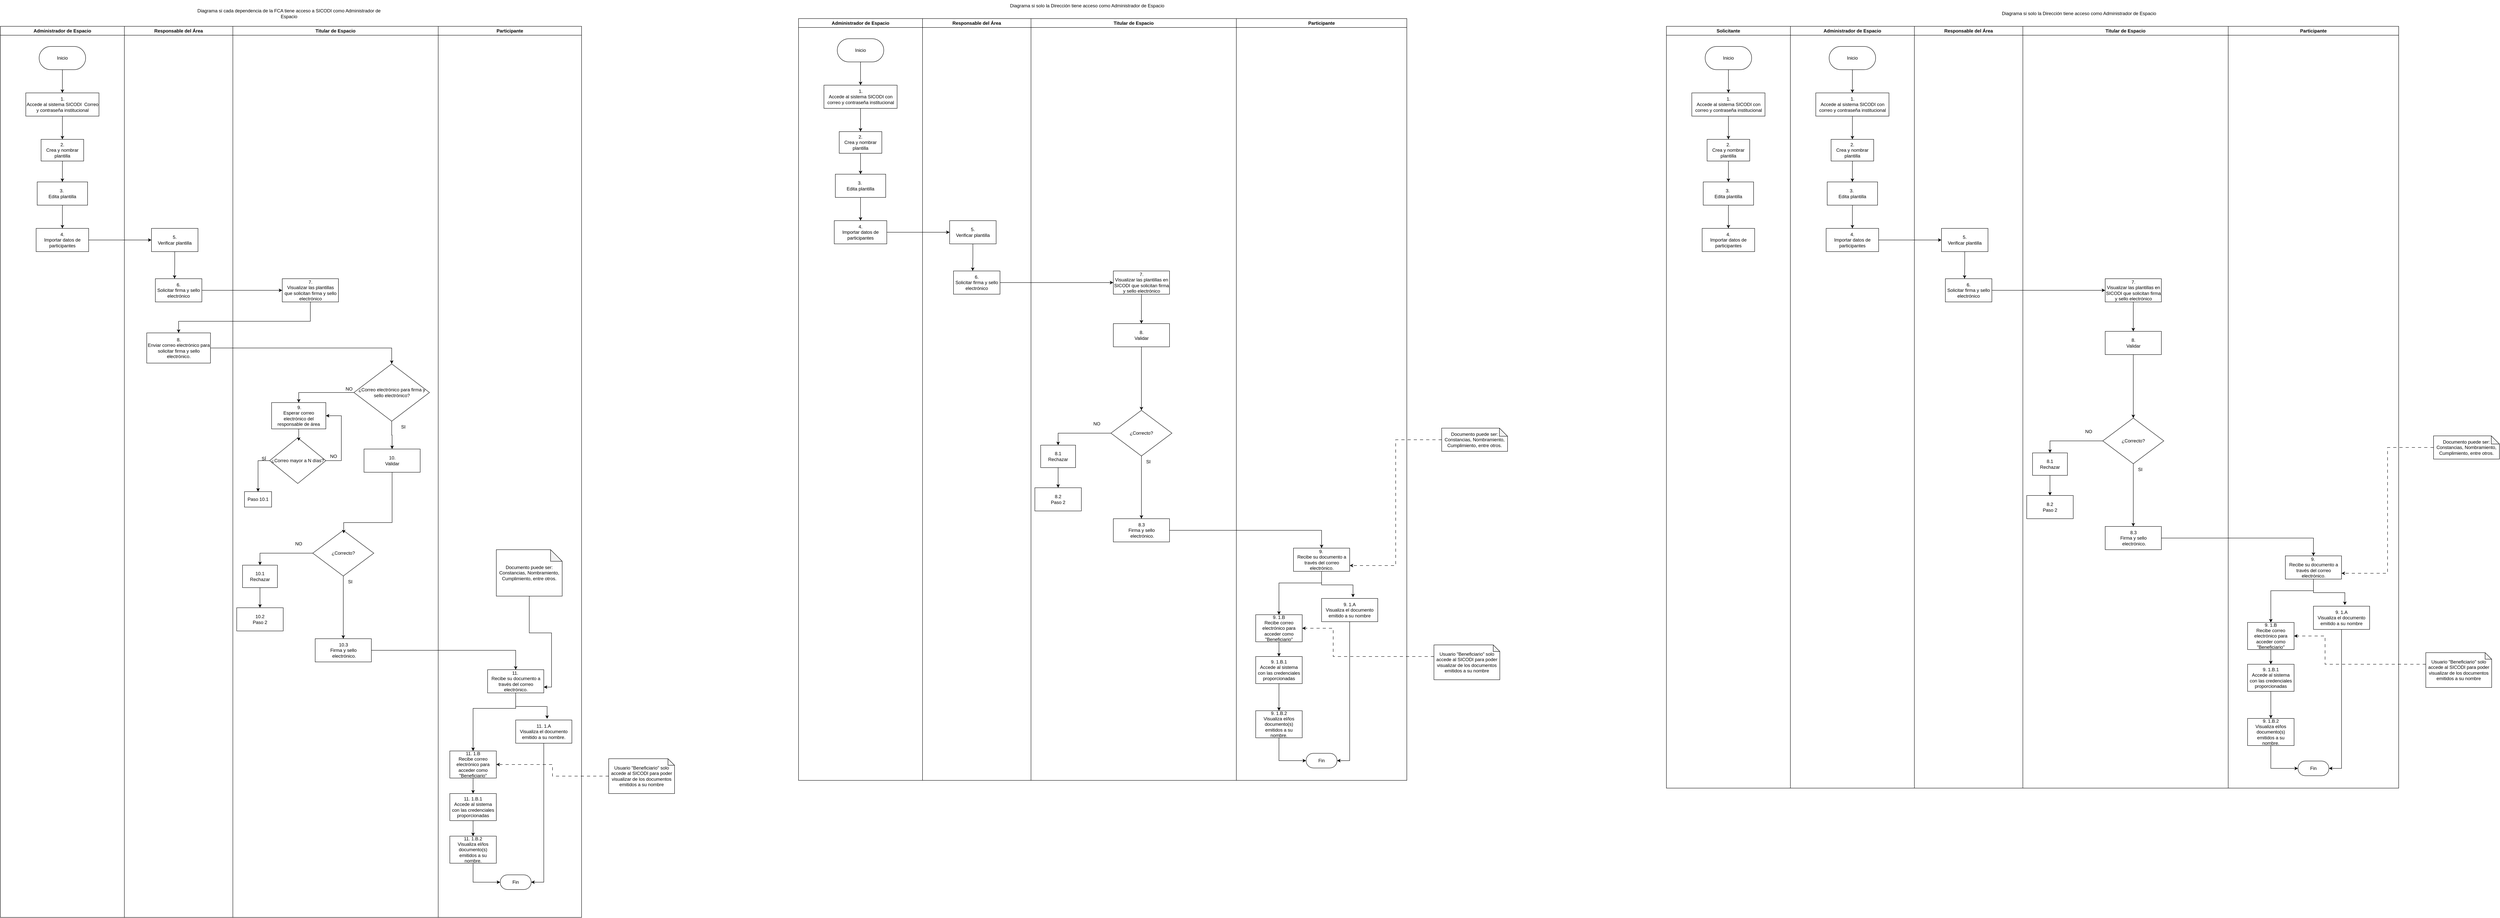 <mxfile version="26.0.7">
  <diagram name="Page-1" id="e7e014a7-5840-1c2e-5031-d8a46d1fe8dd">
    <mxGraphModel dx="2232" dy="988" grid="1" gridSize="10" guides="1" tooltips="1" connect="1" arrows="1" fold="1" page="1" pageScale="1" pageWidth="1169" pageHeight="826" background="none" math="0" shadow="0">
      <root>
        <mxCell id="0" />
        <mxCell id="1" parent="0" />
        <mxCell id="2" value="Administrador de Espacio" style="swimlane;whiteSpace=wrap" parent="1" vertex="1">
          <mxGeometry y="128" width="320" height="2302" as="geometry" />
        </mxCell>
        <mxCell id="5J1f-jiPpOXVaAHq2X4_-67" style="edgeStyle=orthogonalEdgeStyle;rounded=0;orthogonalLoop=1;jettySize=auto;html=1;" parent="2" source="fzZ7-fXXEc63i02S0-_m-42" target="fzZ7-fXXEc63i02S0-_m-44" edge="1">
          <mxGeometry relative="1" as="geometry" />
        </mxCell>
        <mxCell id="fzZ7-fXXEc63i02S0-_m-42" value="Inicio" style="rounded=1;whiteSpace=wrap;html=1;arcSize=50;" parent="2" vertex="1">
          <mxGeometry x="100.01" y="52" width="120" height="60" as="geometry" />
        </mxCell>
        <mxCell id="5J1f-jiPpOXVaAHq2X4_-68" style="edgeStyle=orthogonalEdgeStyle;rounded=0;orthogonalLoop=1;jettySize=auto;html=1;entryX=0.5;entryY=0;entryDx=0;entryDy=0;" parent="2" source="fzZ7-fXXEc63i02S0-_m-44" target="fzZ7-fXXEc63i02S0-_m-46" edge="1">
          <mxGeometry relative="1" as="geometry" />
        </mxCell>
        <mxCell id="fzZ7-fXXEc63i02S0-_m-44" value="&lt;div align=&quot;center&quot;&gt;1.&lt;br&gt;&lt;/div&gt;&lt;div&gt;Accede al sistema SICODI&amp;nbsp; Correo y contraseña institucional&lt;/div&gt;" style="rounded=0;whiteSpace=wrap;html=1;" parent="2" vertex="1">
          <mxGeometry x="65.57" y="172" width="188.87" height="60" as="geometry" />
        </mxCell>
        <mxCell id="5J1f-jiPpOXVaAHq2X4_-69" style="edgeStyle=orthogonalEdgeStyle;rounded=0;orthogonalLoop=1;jettySize=auto;html=1;entryX=0.5;entryY=0;entryDx=0;entryDy=0;" parent="2" source="fzZ7-fXXEc63i02S0-_m-46" target="5J1f-jiPpOXVaAHq2X4_-41" edge="1">
          <mxGeometry relative="1" as="geometry" />
        </mxCell>
        <mxCell id="fzZ7-fXXEc63i02S0-_m-46" value="&lt;div&gt;2.&lt;br&gt;&lt;/div&gt;&lt;div&gt;Crea y nombrar plantilla&lt;br&gt;&lt;/div&gt;" style="rounded=0;whiteSpace=wrap;html=1;" parent="2" vertex="1">
          <mxGeometry x="105.01" y="292" width="110" height="56" as="geometry" />
        </mxCell>
        <mxCell id="5J1f-jiPpOXVaAHq2X4_-70" style="edgeStyle=orthogonalEdgeStyle;rounded=0;orthogonalLoop=1;jettySize=auto;html=1;exitX=0.5;exitY=1;exitDx=0;exitDy=0;entryX=0.5;entryY=0;entryDx=0;entryDy=0;" parent="2" source="5J1f-jiPpOXVaAHq2X4_-41" target="5J1f-jiPpOXVaAHq2X4_-42" edge="1">
          <mxGeometry relative="1" as="geometry" />
        </mxCell>
        <mxCell id="5J1f-jiPpOXVaAHq2X4_-41" value="&lt;div&gt;3.&amp;nbsp;&lt;/div&gt;&lt;div&gt;Edita plantilla&lt;/div&gt;" style="rounded=0;whiteSpace=wrap;html=1;" parent="2" vertex="1">
          <mxGeometry x="95.01" y="402" width="130" height="60" as="geometry" />
        </mxCell>
        <mxCell id="5J1f-jiPpOXVaAHq2X4_-42" value="&lt;div&gt;4.&lt;/div&gt;&lt;div&gt;Importar datos de participantes&lt;br&gt;&lt;/div&gt;" style="rounded=0;whiteSpace=wrap;html=1;" parent="2" vertex="1">
          <mxGeometry x="92.23" y="522" width="135.57" height="60" as="geometry" />
        </mxCell>
        <mxCell id="3" value="Responsable del Área" style="swimlane;whiteSpace=wrap" parent="1" vertex="1">
          <mxGeometry x="320" y="128" width="280" height="2302" as="geometry" />
        </mxCell>
        <mxCell id="5J1f-jiPpOXVaAHq2X4_-43" value="&lt;div&gt;5.&lt;/div&gt;&lt;div&gt;Verificar plantilla&lt;br&gt;&lt;/div&gt;" style="rounded=0;whiteSpace=wrap;html=1;" parent="3" vertex="1">
          <mxGeometry x="70" y="522" width="120" height="60" as="geometry" />
        </mxCell>
        <mxCell id="5J1f-jiPpOXVaAHq2X4_-44" value="&lt;div&gt;6.&lt;/div&gt;&lt;div&gt;Solicitar firma y sello electrónico&lt;br&gt;&lt;/div&gt;" style="rounded=0;whiteSpace=wrap;html=1;" parent="3" vertex="1">
          <mxGeometry x="80" y="652" width="120" height="60" as="geometry" />
        </mxCell>
        <mxCell id="5J1f-jiPpOXVaAHq2X4_-45" value="&lt;div&gt;8.&lt;/div&gt;Enviar correo electrónico para solicitar firma y sello electrónico." style="rounded=0;whiteSpace=wrap;html=1;" parent="3" vertex="1">
          <mxGeometry x="57.75" y="792" width="164.5" height="78" as="geometry" />
        </mxCell>
        <mxCell id="5J1f-jiPpOXVaAHq2X4_-72" style="edgeStyle=orthogonalEdgeStyle;rounded=0;orthogonalLoop=1;jettySize=auto;html=1;entryX=0.412;entryY=-0.002;entryDx=0;entryDy=0;entryPerimeter=0;" parent="3" source="5J1f-jiPpOXVaAHq2X4_-43" target="5J1f-jiPpOXVaAHq2X4_-44" edge="1">
          <mxGeometry relative="1" as="geometry" />
        </mxCell>
        <mxCell id="4" value="Titular de Espacio" style="swimlane;whiteSpace=wrap" parent="1" vertex="1">
          <mxGeometry x="600" y="128" width="530" height="2302" as="geometry" />
        </mxCell>
        <mxCell id="5J1f-jiPpOXVaAHq2X4_-46" value="&lt;div&gt;7.&lt;/div&gt;&lt;div&gt;Visualizar las plantillas que solicitan firma y sello electrónico&lt;br&gt;&lt;/div&gt;" style="rounded=0;whiteSpace=wrap;html=1;" parent="4" vertex="1">
          <mxGeometry x="127.5" y="652" width="145" height="60" as="geometry" />
        </mxCell>
        <mxCell id="5J1f-jiPpOXVaAHq2X4_-49" style="edgeStyle=orthogonalEdgeStyle;rounded=0;orthogonalLoop=1;jettySize=auto;html=1;entryX=0.5;entryY=0;entryDx=0;entryDy=0;" parent="4" source="5J1f-jiPpOXVaAHq2X4_-47" target="5J1f-jiPpOXVaAHq2X4_-48" edge="1">
          <mxGeometry relative="1" as="geometry" />
        </mxCell>
        <mxCell id="5J1f-jiPpOXVaAHq2X4_-50" style="edgeStyle=orthogonalEdgeStyle;rounded=0;orthogonalLoop=1;jettySize=auto;html=1;entryX=0.5;entryY=0;entryDx=0;entryDy=0;" parent="4" source="5J1f-jiPpOXVaAHq2X4_-47" target="5J1f-jiPpOXVaAHq2X4_-51" edge="1">
          <mxGeometry relative="1" as="geometry">
            <mxPoint x="410" y="1082" as="targetPoint" />
          </mxGeometry>
        </mxCell>
        <mxCell id="5J1f-jiPpOXVaAHq2X4_-47" value="¿Correo electrónico para firma y sello electrónico?" style="rhombus;whiteSpace=wrap;html=1;" parent="4" vertex="1">
          <mxGeometry x="312.5" y="872" width="195" height="148" as="geometry" />
        </mxCell>
        <mxCell id="5J1f-jiPpOXVaAHq2X4_-48" value="&lt;div&gt;&amp;nbsp;9.&lt;/div&gt;&lt;div&gt;Esperar correo electrónico del responsable de área&lt;/div&gt;" style="rounded=0;whiteSpace=wrap;html=1;" parent="4" vertex="1">
          <mxGeometry x="100" y="972" width="140" height="68" as="geometry" />
        </mxCell>
        <mxCell id="5J1f-jiPpOXVaAHq2X4_-51" value="10.&lt;br&gt;&lt;div&gt;Validar&lt;/div&gt;" style="rounded=0;whiteSpace=wrap;html=1;" parent="4" vertex="1">
          <mxGeometry x="338.5" y="1092" width="145" height="60" as="geometry" />
        </mxCell>
        <mxCell id="5J1f-jiPpOXVaAHq2X4_-56" style="edgeStyle=orthogonalEdgeStyle;rounded=0;orthogonalLoop=1;jettySize=auto;html=1;entryX=0.5;entryY=0;entryDx=0;entryDy=0;" parent="4" source="5J1f-jiPpOXVaAHq2X4_-52" target="5J1f-jiPpOXVaAHq2X4_-54" edge="1">
          <mxGeometry relative="1" as="geometry" />
        </mxCell>
        <mxCell id="5J1f-jiPpOXVaAHq2X4_-57" style="edgeStyle=orthogonalEdgeStyle;rounded=0;orthogonalLoop=1;jettySize=auto;html=1;" parent="4" source="5J1f-jiPpOXVaAHq2X4_-52" target="5J1f-jiPpOXVaAHq2X4_-53" edge="1">
          <mxGeometry relative="1" as="geometry" />
        </mxCell>
        <mxCell id="5J1f-jiPpOXVaAHq2X4_-52" value="¿Correcto?" style="rhombus;whiteSpace=wrap;html=1;" parent="4" vertex="1">
          <mxGeometry x="206.25" y="1302" width="157.5" height="118" as="geometry" />
        </mxCell>
        <mxCell id="5J1f-jiPpOXVaAHq2X4_-53" value="&lt;div&gt;10.3&lt;/div&gt;&lt;div&gt;Firma y sello&lt;/div&gt;&amp;nbsp;electrónico." style="rounded=0;whiteSpace=wrap;html=1;" parent="4" vertex="1">
          <mxGeometry x="212.5" y="1582" width="145" height="60" as="geometry" />
        </mxCell>
        <mxCell id="5J1f-jiPpOXVaAHq2X4_-58" style="edgeStyle=orthogonalEdgeStyle;rounded=0;orthogonalLoop=1;jettySize=auto;html=1;" parent="4" source="5J1f-jiPpOXVaAHq2X4_-54" target="5J1f-jiPpOXVaAHq2X4_-55" edge="1">
          <mxGeometry relative="1" as="geometry" />
        </mxCell>
        <mxCell id="5J1f-jiPpOXVaAHq2X4_-54" value="&lt;div&gt;10.1&lt;br&gt;&lt;/div&gt;&lt;div&gt;Rechazar&lt;/div&gt;" style="rounded=0;whiteSpace=wrap;html=1;" parent="4" vertex="1">
          <mxGeometry x="25" y="1392" width="90" height="58" as="geometry" />
        </mxCell>
        <mxCell id="5J1f-jiPpOXVaAHq2X4_-55" value="10.2&lt;br&gt;&lt;div&gt;Paso 2&lt;/div&gt;" style="rounded=0;whiteSpace=wrap;html=1;" parent="4" vertex="1">
          <mxGeometry x="10" y="1502" width="120" height="60" as="geometry" />
        </mxCell>
        <mxCell id="TSnaIQm4iTl3TKL8E2NF-4" value="NO" style="text;html=1;align=center;verticalAlign=middle;whiteSpace=wrap;rounded=0;" parent="4" vertex="1">
          <mxGeometry x="270" y="922" width="60" height="30" as="geometry" />
        </mxCell>
        <mxCell id="TSnaIQm4iTl3TKL8E2NF-5" value="SI" style="text;html=1;align=center;verticalAlign=middle;whiteSpace=wrap;rounded=0;" parent="4" vertex="1">
          <mxGeometry x="410" y="1020" width="60" height="30" as="geometry" />
        </mxCell>
        <mxCell id="TSnaIQm4iTl3TKL8E2NF-6" value="NO" style="text;html=1;align=center;verticalAlign=middle;whiteSpace=wrap;rounded=0;" parent="4" vertex="1">
          <mxGeometry x="140" y="1322" width="60" height="30" as="geometry" />
        </mxCell>
        <mxCell id="TSnaIQm4iTl3TKL8E2NF-8" value="SI" style="text;html=1;align=center;verticalAlign=middle;whiteSpace=wrap;rounded=0;" parent="4" vertex="1">
          <mxGeometry x="272.5" y="1420" width="60" height="30" as="geometry" />
        </mxCell>
        <mxCell id="4OVdlOTqd-Aykf6GKvNd-38" style="edgeStyle=orthogonalEdgeStyle;rounded=0;orthogonalLoop=1;jettySize=auto;html=1;entryX=0.507;entryY=0.066;entryDx=0;entryDy=0;entryPerimeter=0;" parent="4" source="5J1f-jiPpOXVaAHq2X4_-51" target="5J1f-jiPpOXVaAHq2X4_-52" edge="1">
          <mxGeometry relative="1" as="geometry">
            <Array as="points">
              <mxPoint x="411" y="1282" />
              <mxPoint x="286" y="1282" />
            </Array>
          </mxGeometry>
        </mxCell>
        <mxCell id="4OVdlOTqd-Aykf6GKvNd-47" style="edgeStyle=orthogonalEdgeStyle;rounded=0;orthogonalLoop=1;jettySize=auto;html=1;entryX=0.5;entryY=0;entryDx=0;entryDy=0;exitX=0;exitY=0.5;exitDx=0;exitDy=0;" parent="4" source="4OVdlOTqd-Aykf6GKvNd-39" target="4OVdlOTqd-Aykf6GKvNd-41" edge="1">
          <mxGeometry relative="1" as="geometry" />
        </mxCell>
        <mxCell id="4OVdlOTqd-Aykf6GKvNd-39" value="¿Correo mayor a N días?" style="rhombus;whiteSpace=wrap;html=1;" parent="4" vertex="1">
          <mxGeometry x="95" y="1063" width="145" height="118" as="geometry" />
        </mxCell>
        <mxCell id="4OVdlOTqd-Aykf6GKvNd-40" style="edgeStyle=orthogonalEdgeStyle;rounded=0;orthogonalLoop=1;jettySize=auto;html=1;entryX=0.516;entryY=0.066;entryDx=0;entryDy=0;entryPerimeter=0;" parent="4" source="5J1f-jiPpOXVaAHq2X4_-48" target="4OVdlOTqd-Aykf6GKvNd-39" edge="1">
          <mxGeometry relative="1" as="geometry" />
        </mxCell>
        <mxCell id="4OVdlOTqd-Aykf6GKvNd-41" value="Paso 10.1" style="rounded=0;whiteSpace=wrap;html=1;" parent="4" vertex="1">
          <mxGeometry x="30" y="1202" width="70" height="40" as="geometry" />
        </mxCell>
        <mxCell id="4OVdlOTqd-Aykf6GKvNd-49" value="NO" style="text;html=1;align=center;verticalAlign=middle;whiteSpace=wrap;rounded=0;" parent="4" vertex="1">
          <mxGeometry x="230" y="1096" width="60" height="30" as="geometry" />
        </mxCell>
        <mxCell id="4OVdlOTqd-Aykf6GKvNd-51" value="" style="endArrow=classic;html=1;rounded=0;exitX=1;exitY=0.5;exitDx=0;exitDy=0;entryX=1;entryY=0.5;entryDx=0;entryDy=0;" parent="4" source="4OVdlOTqd-Aykf6GKvNd-39" target="5J1f-jiPpOXVaAHq2X4_-48" edge="1">
          <mxGeometry width="50" height="50" relative="1" as="geometry">
            <mxPoint x="250" y="1122" as="sourcePoint" />
            <mxPoint x="280" y="1012" as="targetPoint" />
            <Array as="points">
              <mxPoint x="280" y="1122" />
              <mxPoint x="280" y="1006" />
            </Array>
          </mxGeometry>
        </mxCell>
        <mxCell id="5J1f-jiPpOXVaAHq2X4_-62" style="edgeStyle=orthogonalEdgeStyle;rounded=0;orthogonalLoop=1;jettySize=auto;html=1;" parent="1" source="5J1f-jiPpOXVaAHq2X4_-44" target="5J1f-jiPpOXVaAHq2X4_-46" edge="1">
          <mxGeometry relative="1" as="geometry" />
        </mxCell>
        <mxCell id="5J1f-jiPpOXVaAHq2X4_-65" value="" style="endArrow=classic;html=1;rounded=0;exitX=0.5;exitY=1;exitDx=0;exitDy=0;entryX=0.5;entryY=0;entryDx=0;entryDy=0;" parent="1" source="5J1f-jiPpOXVaAHq2X4_-46" target="5J1f-jiPpOXVaAHq2X4_-45" edge="1">
          <mxGeometry width="50" height="50" relative="1" as="geometry">
            <mxPoint x="1100" y="1020" as="sourcePoint" />
            <mxPoint x="1150" y="970" as="targetPoint" />
            <Array as="points">
              <mxPoint x="800" y="890" />
              <mxPoint x="460" y="890" />
            </Array>
          </mxGeometry>
        </mxCell>
        <mxCell id="5J1f-jiPpOXVaAHq2X4_-71" style="edgeStyle=orthogonalEdgeStyle;rounded=0;orthogonalLoop=1;jettySize=auto;html=1;entryX=0;entryY=0.5;entryDx=0;entryDy=0;" parent="1" source="5J1f-jiPpOXVaAHq2X4_-42" target="5J1f-jiPpOXVaAHq2X4_-43" edge="1">
          <mxGeometry relative="1" as="geometry" />
        </mxCell>
        <mxCell id="5J1f-jiPpOXVaAHq2X4_-74" style="edgeStyle=orthogonalEdgeStyle;rounded=0;orthogonalLoop=1;jettySize=auto;html=1;entryX=0.5;entryY=0;entryDx=0;entryDy=0;" parent="1" source="5J1f-jiPpOXVaAHq2X4_-45" target="5J1f-jiPpOXVaAHq2X4_-47" edge="1">
          <mxGeometry relative="1" as="geometry" />
        </mxCell>
        <mxCell id="TSnaIQm4iTl3TKL8E2NF-31" value="Participante" style="swimlane;whiteSpace=wrap;html=1;" parent="1" vertex="1">
          <mxGeometry x="1130" y="128" width="370" height="2302" as="geometry" />
        </mxCell>
        <mxCell id="5J1f-jiPpOXVaAHq2X4_-76" value="Fin" style="rounded=1;whiteSpace=wrap;html=1;arcSize=50;" parent="TSnaIQm4iTl3TKL8E2NF-31" vertex="1">
          <mxGeometry x="160" y="2192" width="80" height="38" as="geometry" />
        </mxCell>
        <mxCell id="4OVdlOTqd-Aykf6GKvNd-8" style="edgeStyle=orthogonalEdgeStyle;rounded=0;orthogonalLoop=1;jettySize=auto;html=1;entryX=0.5;entryY=0;entryDx=0;entryDy=0;" parent="TSnaIQm4iTl3TKL8E2NF-31" source="TSnaIQm4iTl3TKL8E2NF-32" target="4OVdlOTqd-Aykf6GKvNd-4" edge="1">
          <mxGeometry relative="1" as="geometry">
            <Array as="points">
              <mxPoint x="200" y="1762" />
              <mxPoint x="90" y="1762" />
            </Array>
          </mxGeometry>
        </mxCell>
        <mxCell id="TSnaIQm4iTl3TKL8E2NF-32" value="&lt;div&gt;11.&amp;nbsp;&lt;/div&gt;&lt;div&gt;Recibe su documento a través del correo electrónico. &lt;/div&gt;" style="rounded=0;whiteSpace=wrap;html=1;" parent="TSnaIQm4iTl3TKL8E2NF-31" vertex="1">
          <mxGeometry x="127.5" y="1662" width="145" height="60" as="geometry" />
        </mxCell>
        <mxCell id="gqnUmsEZRy-foJ-LfT6I-5" style="edgeStyle=orthogonalEdgeStyle;rounded=0;orthogonalLoop=1;jettySize=auto;html=1;entryX=1;entryY=0.75;entryDx=0;entryDy=0;" parent="TSnaIQm4iTl3TKL8E2NF-31" source="TSnaIQm4iTl3TKL8E2NF-33" target="TSnaIQm4iTl3TKL8E2NF-32" edge="1">
          <mxGeometry relative="1" as="geometry" />
        </mxCell>
        <mxCell id="TSnaIQm4iTl3TKL8E2NF-33" value="Documento puede ser: Constancias, Nombramiento, Cumplimiento, entre otros." style="shape=note;whiteSpace=wrap;html=1;backgroundOutline=1;darkOpacity=0.05;" parent="TSnaIQm4iTl3TKL8E2NF-31" vertex="1">
          <mxGeometry x="150" y="1352" width="170" height="120" as="geometry" />
        </mxCell>
        <mxCell id="4OVdlOTqd-Aykf6GKvNd-7" style="edgeStyle=orthogonalEdgeStyle;rounded=0;orthogonalLoop=1;jettySize=auto;html=1;entryX=1;entryY=0.5;entryDx=0;entryDy=0;" parent="TSnaIQm4iTl3TKL8E2NF-31" source="4OVdlOTqd-Aykf6GKvNd-5" target="5J1f-jiPpOXVaAHq2X4_-76" edge="1">
          <mxGeometry relative="1" as="geometry" />
        </mxCell>
        <mxCell id="4OVdlOTqd-Aykf6GKvNd-5" value="&lt;div&gt;11. 1.A&lt;br&gt;&lt;/div&gt;&lt;div&gt;Visualiza el documento emitido a su nombre.&lt;br&gt;&lt;/div&gt;" style="rounded=0;whiteSpace=wrap;html=1;" parent="TSnaIQm4iTl3TKL8E2NF-31" vertex="1">
          <mxGeometry x="200" y="1792" width="145" height="60" as="geometry" />
        </mxCell>
        <mxCell id="4OVdlOTqd-Aykf6GKvNd-6" style="edgeStyle=orthogonalEdgeStyle;rounded=0;orthogonalLoop=1;jettySize=auto;html=1;entryX=0.559;entryY=-0.05;entryDx=0;entryDy=0;entryPerimeter=0;" parent="TSnaIQm4iTl3TKL8E2NF-31" source="TSnaIQm4iTl3TKL8E2NF-32" target="4OVdlOTqd-Aykf6GKvNd-5" edge="1">
          <mxGeometry relative="1" as="geometry" />
        </mxCell>
        <mxCell id="4OVdlOTqd-Aykf6GKvNd-20" style="edgeStyle=orthogonalEdgeStyle;rounded=0;orthogonalLoop=1;jettySize=auto;html=1;entryX=0.5;entryY=0;entryDx=0;entryDy=0;" parent="TSnaIQm4iTl3TKL8E2NF-31" source="4OVdlOTqd-Aykf6GKvNd-4" target="4OVdlOTqd-Aykf6GKvNd-19" edge="1">
          <mxGeometry relative="1" as="geometry" />
        </mxCell>
        <mxCell id="4OVdlOTqd-Aykf6GKvNd-4" value="&lt;div&gt;11. 1.B&lt;br&gt;&lt;/div&gt;&lt;div&gt;Recibe correo electrónico para acceder como &quot;Beneficiario&quot;&lt;br&gt;&lt;/div&gt;" style="rounded=0;whiteSpace=wrap;html=1;" parent="TSnaIQm4iTl3TKL8E2NF-31" vertex="1">
          <mxGeometry x="30" y="1872" width="120" height="70" as="geometry" />
        </mxCell>
        <mxCell id="4OVdlOTqd-Aykf6GKvNd-36" style="edgeStyle=orthogonalEdgeStyle;rounded=0;orthogonalLoop=1;jettySize=auto;html=1;" parent="TSnaIQm4iTl3TKL8E2NF-31" source="4OVdlOTqd-Aykf6GKvNd-19" target="4OVdlOTqd-Aykf6GKvNd-33" edge="1">
          <mxGeometry relative="1" as="geometry" />
        </mxCell>
        <mxCell id="4OVdlOTqd-Aykf6GKvNd-19" value="&lt;div&gt;11. 1.B.1&lt;br&gt;&lt;/div&gt;&lt;div&gt;Accede al sistema con las credenciales proporcionadas&lt;br&gt;&lt;/div&gt;" style="rounded=0;whiteSpace=wrap;html=1;" parent="TSnaIQm4iTl3TKL8E2NF-31" vertex="1">
          <mxGeometry x="30" y="1982" width="120" height="70" as="geometry" />
        </mxCell>
        <mxCell id="4OVdlOTqd-Aykf6GKvNd-37" style="edgeStyle=orthogonalEdgeStyle;rounded=0;orthogonalLoop=1;jettySize=auto;html=1;entryX=0;entryY=0.5;entryDx=0;entryDy=0;exitX=0.5;exitY=1;exitDx=0;exitDy=0;" parent="TSnaIQm4iTl3TKL8E2NF-31" source="4OVdlOTqd-Aykf6GKvNd-33" target="5J1f-jiPpOXVaAHq2X4_-76" edge="1">
          <mxGeometry relative="1" as="geometry" />
        </mxCell>
        <mxCell id="4OVdlOTqd-Aykf6GKvNd-33" value="&lt;div&gt;11. 1.B.2&lt;br&gt;&lt;/div&gt;&lt;div&gt;Visualiza el/los documento(s) emitidos a su nombre.&lt;br&gt;&lt;/div&gt;" style="rounded=0;whiteSpace=wrap;html=1;" parent="TSnaIQm4iTl3TKL8E2NF-31" vertex="1">
          <mxGeometry x="30" y="2092" width="120" height="70" as="geometry" />
        </mxCell>
        <mxCell id="TSnaIQm4iTl3TKL8E2NF-34" style="edgeStyle=orthogonalEdgeStyle;rounded=0;orthogonalLoop=1;jettySize=auto;html=1;" parent="1" source="5J1f-jiPpOXVaAHq2X4_-53" target="TSnaIQm4iTl3TKL8E2NF-32" edge="1">
          <mxGeometry relative="1" as="geometry" />
        </mxCell>
        <mxCell id="4OVdlOTqd-Aykf6GKvNd-52" value="SÍ" style="text;html=1;align=center;verticalAlign=middle;whiteSpace=wrap;rounded=0;" parent="1" vertex="1">
          <mxGeometry x="650" y="1230" width="60" height="30" as="geometry" />
        </mxCell>
        <mxCell id="4OVdlOTqd-Aykf6GKvNd-54" value="Diagrama si cada dependencia de la FCA tiene acceso a SICODI como Administrador de Espacio" style="text;html=1;align=center;verticalAlign=middle;whiteSpace=wrap;rounded=0;" parent="1" vertex="1">
          <mxGeometry x="490" y="80" width="510" height="30" as="geometry" />
        </mxCell>
        <mxCell id="4OVdlOTqd-Aykf6GKvNd-55" value="Administrador de Espacio" style="swimlane;whiteSpace=wrap" parent="1" vertex="1">
          <mxGeometry x="2060" y="108" width="320" height="1968" as="geometry" />
        </mxCell>
        <mxCell id="4OVdlOTqd-Aykf6GKvNd-56" style="edgeStyle=orthogonalEdgeStyle;rounded=0;orthogonalLoop=1;jettySize=auto;html=1;" parent="4OVdlOTqd-Aykf6GKvNd-55" source="4OVdlOTqd-Aykf6GKvNd-57" target="4OVdlOTqd-Aykf6GKvNd-59" edge="1">
          <mxGeometry relative="1" as="geometry" />
        </mxCell>
        <mxCell id="4OVdlOTqd-Aykf6GKvNd-57" value="Inicio" style="rounded=1;whiteSpace=wrap;html=1;arcSize=50;" parent="4OVdlOTqd-Aykf6GKvNd-55" vertex="1">
          <mxGeometry x="100.01" y="52" width="120" height="60" as="geometry" />
        </mxCell>
        <mxCell id="4OVdlOTqd-Aykf6GKvNd-58" style="edgeStyle=orthogonalEdgeStyle;rounded=0;orthogonalLoop=1;jettySize=auto;html=1;entryX=0.5;entryY=0;entryDx=0;entryDy=0;" parent="4OVdlOTqd-Aykf6GKvNd-55" source="4OVdlOTqd-Aykf6GKvNd-59" target="4OVdlOTqd-Aykf6GKvNd-61" edge="1">
          <mxGeometry relative="1" as="geometry" />
        </mxCell>
        <mxCell id="4OVdlOTqd-Aykf6GKvNd-59" value="&lt;div align=&quot;center&quot;&gt;1.&lt;br&gt;&lt;/div&gt;&lt;div&gt;Accede al sistema SICODI con correo y contraseña institucional&lt;/div&gt;" style="rounded=0;whiteSpace=wrap;html=1;" parent="4OVdlOTqd-Aykf6GKvNd-55" vertex="1">
          <mxGeometry x="65.57" y="172" width="188.87" height="60" as="geometry" />
        </mxCell>
        <mxCell id="4OVdlOTqd-Aykf6GKvNd-60" style="edgeStyle=orthogonalEdgeStyle;rounded=0;orthogonalLoop=1;jettySize=auto;html=1;entryX=0.5;entryY=0;entryDx=0;entryDy=0;" parent="4OVdlOTqd-Aykf6GKvNd-55" source="4OVdlOTqd-Aykf6GKvNd-61" target="4OVdlOTqd-Aykf6GKvNd-63" edge="1">
          <mxGeometry relative="1" as="geometry" />
        </mxCell>
        <mxCell id="4OVdlOTqd-Aykf6GKvNd-61" value="&lt;div&gt;2.&lt;br&gt;&lt;/div&gt;&lt;div&gt;Crea y nombrar plantilla&lt;br&gt;&lt;/div&gt;" style="rounded=0;whiteSpace=wrap;html=1;" parent="4OVdlOTqd-Aykf6GKvNd-55" vertex="1">
          <mxGeometry x="105.01" y="292" width="110" height="56" as="geometry" />
        </mxCell>
        <mxCell id="4OVdlOTqd-Aykf6GKvNd-62" style="edgeStyle=orthogonalEdgeStyle;rounded=0;orthogonalLoop=1;jettySize=auto;html=1;exitX=0.5;exitY=1;exitDx=0;exitDy=0;entryX=0.5;entryY=0;entryDx=0;entryDy=0;" parent="4OVdlOTqd-Aykf6GKvNd-55" source="4OVdlOTqd-Aykf6GKvNd-63" target="4OVdlOTqd-Aykf6GKvNd-64" edge="1">
          <mxGeometry relative="1" as="geometry" />
        </mxCell>
        <mxCell id="4OVdlOTqd-Aykf6GKvNd-63" value="&lt;div&gt;3.&amp;nbsp;&lt;/div&gt;&lt;div&gt;Edita plantilla&lt;/div&gt;" style="rounded=0;whiteSpace=wrap;html=1;" parent="4OVdlOTqd-Aykf6GKvNd-55" vertex="1">
          <mxGeometry x="95.01" y="402" width="130" height="60" as="geometry" />
        </mxCell>
        <mxCell id="4OVdlOTqd-Aykf6GKvNd-64" value="&lt;div&gt;4.&lt;/div&gt;&lt;div&gt;Importar datos de participantes&lt;br&gt;&lt;/div&gt;" style="rounded=0;whiteSpace=wrap;html=1;" parent="4OVdlOTqd-Aykf6GKvNd-55" vertex="1">
          <mxGeometry x="92.23" y="522" width="135.57" height="60" as="geometry" />
        </mxCell>
        <mxCell id="4OVdlOTqd-Aykf6GKvNd-65" value="Responsable del Área" style="swimlane;whiteSpace=wrap" parent="1" vertex="1">
          <mxGeometry x="2380" y="108" width="280" height="1968" as="geometry" />
        </mxCell>
        <mxCell id="4OVdlOTqd-Aykf6GKvNd-66" value="&lt;div&gt;5.&lt;/div&gt;&lt;div&gt;Verificar plantilla&lt;br&gt;&lt;/div&gt;" style="rounded=0;whiteSpace=wrap;html=1;" parent="4OVdlOTqd-Aykf6GKvNd-65" vertex="1">
          <mxGeometry x="70" y="522" width="120" height="60" as="geometry" />
        </mxCell>
        <mxCell id="4OVdlOTqd-Aykf6GKvNd-67" value="&lt;div&gt;6.&lt;/div&gt;&lt;div&gt;Solicitar firma y sello electrónico&lt;br&gt;&lt;/div&gt;" style="rounded=0;whiteSpace=wrap;html=1;" parent="4OVdlOTqd-Aykf6GKvNd-65" vertex="1">
          <mxGeometry x="80" y="652" width="120" height="60" as="geometry" />
        </mxCell>
        <mxCell id="4OVdlOTqd-Aykf6GKvNd-69" style="edgeStyle=orthogonalEdgeStyle;rounded=0;orthogonalLoop=1;jettySize=auto;html=1;entryX=0.412;entryY=-0.002;entryDx=0;entryDy=0;entryPerimeter=0;" parent="4OVdlOTqd-Aykf6GKvNd-65" source="4OVdlOTqd-Aykf6GKvNd-66" target="4OVdlOTqd-Aykf6GKvNd-67" edge="1">
          <mxGeometry relative="1" as="geometry" />
        </mxCell>
        <mxCell id="4OVdlOTqd-Aykf6GKvNd-70" value="Titular de Espacio" style="swimlane;whiteSpace=wrap" parent="1" vertex="1">
          <mxGeometry x="2660" y="108" width="530" height="1968" as="geometry" />
        </mxCell>
        <mxCell id="4OVdlOTqd-Aykf6GKvNd-118" style="edgeStyle=orthogonalEdgeStyle;rounded=0;orthogonalLoop=1;jettySize=auto;html=1;" parent="4OVdlOTqd-Aykf6GKvNd-70" source="4OVdlOTqd-Aykf6GKvNd-71" target="4OVdlOTqd-Aykf6GKvNd-76" edge="1">
          <mxGeometry relative="1" as="geometry" />
        </mxCell>
        <mxCell id="4OVdlOTqd-Aykf6GKvNd-71" value="&lt;div&gt;7.&lt;/div&gt;&lt;div&gt;Visualizar las plantillas en SICODI que solicitan firma y sello electrónico&lt;br&gt;&lt;/div&gt;" style="rounded=0;whiteSpace=wrap;html=1;" parent="4OVdlOTqd-Aykf6GKvNd-70" vertex="1">
          <mxGeometry x="212.5" y="652" width="145" height="60" as="geometry" />
        </mxCell>
        <mxCell id="4OVdlOTqd-Aykf6GKvNd-117" style="edgeStyle=orthogonalEdgeStyle;rounded=0;orthogonalLoop=1;jettySize=auto;html=1;entryX=0.5;entryY=0;entryDx=0;entryDy=0;" parent="4OVdlOTqd-Aykf6GKvNd-70" source="4OVdlOTqd-Aykf6GKvNd-76" target="4OVdlOTqd-Aykf6GKvNd-79" edge="1">
          <mxGeometry relative="1" as="geometry" />
        </mxCell>
        <mxCell id="4OVdlOTqd-Aykf6GKvNd-76" value="8.&lt;br&gt;&lt;div&gt;Validar&lt;/div&gt;" style="rounded=0;whiteSpace=wrap;html=1;" parent="4OVdlOTqd-Aykf6GKvNd-70" vertex="1">
          <mxGeometry x="212.5" y="788" width="145" height="60" as="geometry" />
        </mxCell>
        <mxCell id="4OVdlOTqd-Aykf6GKvNd-77" style="edgeStyle=orthogonalEdgeStyle;rounded=0;orthogonalLoop=1;jettySize=auto;html=1;entryX=0.5;entryY=0;entryDx=0;entryDy=0;" parent="4OVdlOTqd-Aykf6GKvNd-70" source="4OVdlOTqd-Aykf6GKvNd-79" target="4OVdlOTqd-Aykf6GKvNd-82" edge="1">
          <mxGeometry relative="1" as="geometry" />
        </mxCell>
        <mxCell id="4OVdlOTqd-Aykf6GKvNd-78" style="edgeStyle=orthogonalEdgeStyle;rounded=0;orthogonalLoop=1;jettySize=auto;html=1;" parent="4OVdlOTqd-Aykf6GKvNd-70" source="4OVdlOTqd-Aykf6GKvNd-79" target="4OVdlOTqd-Aykf6GKvNd-80" edge="1">
          <mxGeometry relative="1" as="geometry" />
        </mxCell>
        <mxCell id="4OVdlOTqd-Aykf6GKvNd-79" value="¿Correcto?" style="rhombus;whiteSpace=wrap;html=1;" parent="4OVdlOTqd-Aykf6GKvNd-70" vertex="1">
          <mxGeometry x="206.25" y="1012" width="157.5" height="118" as="geometry" />
        </mxCell>
        <mxCell id="4OVdlOTqd-Aykf6GKvNd-80" value="&lt;div&gt;8.3&lt;/div&gt;&lt;div&gt;Firma y sello&lt;/div&gt;&amp;nbsp;electrónico." style="rounded=0;whiteSpace=wrap;html=1;" parent="4OVdlOTqd-Aykf6GKvNd-70" vertex="1">
          <mxGeometry x="212.5" y="1292" width="145" height="60" as="geometry" />
        </mxCell>
        <mxCell id="4OVdlOTqd-Aykf6GKvNd-81" style="edgeStyle=orthogonalEdgeStyle;rounded=0;orthogonalLoop=1;jettySize=auto;html=1;" parent="4OVdlOTqd-Aykf6GKvNd-70" source="4OVdlOTqd-Aykf6GKvNd-82" target="4OVdlOTqd-Aykf6GKvNd-83" edge="1">
          <mxGeometry relative="1" as="geometry" />
        </mxCell>
        <mxCell id="4OVdlOTqd-Aykf6GKvNd-82" value="&lt;div&gt;8.1&lt;br&gt;&lt;/div&gt;&lt;div&gt;Rechazar&lt;/div&gt;" style="rounded=0;whiteSpace=wrap;html=1;" parent="4OVdlOTqd-Aykf6GKvNd-70" vertex="1">
          <mxGeometry x="25" y="1102" width="90" height="58" as="geometry" />
        </mxCell>
        <mxCell id="4OVdlOTqd-Aykf6GKvNd-83" value="8.2&lt;br&gt;&lt;div&gt;Paso 2&lt;/div&gt;" style="rounded=0;whiteSpace=wrap;html=1;" parent="4OVdlOTqd-Aykf6GKvNd-70" vertex="1">
          <mxGeometry x="10" y="1212" width="120" height="60" as="geometry" />
        </mxCell>
        <mxCell id="4OVdlOTqd-Aykf6GKvNd-86" value="NO" style="text;html=1;align=center;verticalAlign=middle;whiteSpace=wrap;rounded=0;" parent="4OVdlOTqd-Aykf6GKvNd-70" vertex="1">
          <mxGeometry x="140" y="1032" width="60" height="30" as="geometry" />
        </mxCell>
        <mxCell id="4OVdlOTqd-Aykf6GKvNd-87" value="SI" style="text;html=1;align=center;verticalAlign=middle;whiteSpace=wrap;rounded=0;" parent="4OVdlOTqd-Aykf6GKvNd-70" vertex="1">
          <mxGeometry x="272.5" y="1130" width="60" height="30" as="geometry" />
        </mxCell>
        <mxCell id="4OVdlOTqd-Aykf6GKvNd-95" style="edgeStyle=orthogonalEdgeStyle;rounded=0;orthogonalLoop=1;jettySize=auto;html=1;" parent="1" source="4OVdlOTqd-Aykf6GKvNd-67" target="4OVdlOTqd-Aykf6GKvNd-71" edge="1">
          <mxGeometry relative="1" as="geometry" />
        </mxCell>
        <mxCell id="4OVdlOTqd-Aykf6GKvNd-97" style="edgeStyle=orthogonalEdgeStyle;rounded=0;orthogonalLoop=1;jettySize=auto;html=1;entryX=0;entryY=0.5;entryDx=0;entryDy=0;" parent="1" source="4OVdlOTqd-Aykf6GKvNd-64" target="4OVdlOTqd-Aykf6GKvNd-66" edge="1">
          <mxGeometry relative="1" as="geometry" />
        </mxCell>
        <mxCell id="4OVdlOTqd-Aykf6GKvNd-99" value="Participante" style="swimlane;whiteSpace=wrap;html=1;" parent="1" vertex="1">
          <mxGeometry x="3190" y="108" width="440" height="1968" as="geometry" />
        </mxCell>
        <mxCell id="4OVdlOTqd-Aykf6GKvNd-100" value="Fin" style="rounded=1;whiteSpace=wrap;html=1;arcSize=50;" parent="4OVdlOTqd-Aykf6GKvNd-99" vertex="1">
          <mxGeometry x="180" y="1898" width="80" height="38" as="geometry" />
        </mxCell>
        <mxCell id="4OVdlOTqd-Aykf6GKvNd-101" style="edgeStyle=orthogonalEdgeStyle;rounded=0;orthogonalLoop=1;jettySize=auto;html=1;entryX=0.5;entryY=0;entryDx=0;entryDy=0;" parent="4OVdlOTqd-Aykf6GKvNd-99" source="4OVdlOTqd-Aykf6GKvNd-102" target="4OVdlOTqd-Aykf6GKvNd-109" edge="1">
          <mxGeometry relative="1" as="geometry">
            <Array as="points">
              <mxPoint x="220" y="1458" />
              <mxPoint x="110" y="1458" />
            </Array>
          </mxGeometry>
        </mxCell>
        <mxCell id="4OVdlOTqd-Aykf6GKvNd-102" value="&lt;div&gt;9.&amp;nbsp;&lt;/div&gt;&lt;div&gt;Recibe su documento a través del correo electrónico. &lt;/div&gt;" style="rounded=0;whiteSpace=wrap;html=1;" parent="4OVdlOTqd-Aykf6GKvNd-99" vertex="1">
          <mxGeometry x="147.5" y="1368" width="145" height="60" as="geometry" />
        </mxCell>
        <mxCell id="4OVdlOTqd-Aykf6GKvNd-105" style="edgeStyle=orthogonalEdgeStyle;rounded=0;orthogonalLoop=1;jettySize=auto;html=1;entryX=1;entryY=0.5;entryDx=0;entryDy=0;" parent="4OVdlOTqd-Aykf6GKvNd-99" source="4OVdlOTqd-Aykf6GKvNd-106" target="4OVdlOTqd-Aykf6GKvNd-100" edge="1">
          <mxGeometry relative="1" as="geometry" />
        </mxCell>
        <mxCell id="4OVdlOTqd-Aykf6GKvNd-106" value="&lt;div&gt;9. 1.A&lt;br&gt;&lt;/div&gt;&lt;div&gt;Visualiza el documento emitido a su nombre&lt;br&gt;&lt;/div&gt;" style="rounded=0;whiteSpace=wrap;html=1;" parent="4OVdlOTqd-Aykf6GKvNd-99" vertex="1">
          <mxGeometry x="220" y="1498" width="145" height="60" as="geometry" />
        </mxCell>
        <mxCell id="4OVdlOTqd-Aykf6GKvNd-107" style="edgeStyle=orthogonalEdgeStyle;rounded=0;orthogonalLoop=1;jettySize=auto;html=1;entryX=0.559;entryY=-0.05;entryDx=0;entryDy=0;entryPerimeter=0;" parent="4OVdlOTqd-Aykf6GKvNd-99" source="4OVdlOTqd-Aykf6GKvNd-102" target="4OVdlOTqd-Aykf6GKvNd-106" edge="1">
          <mxGeometry relative="1" as="geometry" />
        </mxCell>
        <mxCell id="4OVdlOTqd-Aykf6GKvNd-108" style="edgeStyle=orthogonalEdgeStyle;rounded=0;orthogonalLoop=1;jettySize=auto;html=1;entryX=0.5;entryY=0;entryDx=0;entryDy=0;" parent="4OVdlOTqd-Aykf6GKvNd-99" source="4OVdlOTqd-Aykf6GKvNd-109" target="4OVdlOTqd-Aykf6GKvNd-111" edge="1">
          <mxGeometry relative="1" as="geometry" />
        </mxCell>
        <mxCell id="4OVdlOTqd-Aykf6GKvNd-109" value="&lt;div&gt;9. 1.B&lt;br&gt;&lt;/div&gt;&lt;div&gt;Recibe correo electrónico para acceder como &quot;Beneficiario&quot;&lt;br&gt;&lt;/div&gt;" style="rounded=0;whiteSpace=wrap;html=1;" parent="4OVdlOTqd-Aykf6GKvNd-99" vertex="1">
          <mxGeometry x="50" y="1540" width="120" height="70" as="geometry" />
        </mxCell>
        <mxCell id="4OVdlOTqd-Aykf6GKvNd-110" style="edgeStyle=orthogonalEdgeStyle;rounded=0;orthogonalLoop=1;jettySize=auto;html=1;" parent="4OVdlOTqd-Aykf6GKvNd-99" source="4OVdlOTqd-Aykf6GKvNd-111" target="4OVdlOTqd-Aykf6GKvNd-113" edge="1">
          <mxGeometry relative="1" as="geometry" />
        </mxCell>
        <mxCell id="4OVdlOTqd-Aykf6GKvNd-111" value="&lt;div&gt;9. 1.B.1&lt;br&gt;&lt;/div&gt;&lt;div&gt;Accede al sistema con las credenciales proporcionadas&lt;br&gt;&lt;/div&gt;" style="rounded=0;whiteSpace=wrap;html=1;" parent="4OVdlOTqd-Aykf6GKvNd-99" vertex="1">
          <mxGeometry x="50" y="1648" width="120" height="70" as="geometry" />
        </mxCell>
        <mxCell id="4OVdlOTqd-Aykf6GKvNd-112" style="edgeStyle=orthogonalEdgeStyle;rounded=0;orthogonalLoop=1;jettySize=auto;html=1;entryX=0;entryY=0.5;entryDx=0;entryDy=0;exitX=0.5;exitY=1;exitDx=0;exitDy=0;" parent="4OVdlOTqd-Aykf6GKvNd-99" source="4OVdlOTqd-Aykf6GKvNd-113" target="4OVdlOTqd-Aykf6GKvNd-100" edge="1">
          <mxGeometry relative="1" as="geometry" />
        </mxCell>
        <mxCell id="4OVdlOTqd-Aykf6GKvNd-113" value="&lt;div&gt;9. 1.B.2&lt;br&gt;&lt;/div&gt;&lt;div&gt;Visualiza el/los documento(s) emitidos a su nombre.&lt;br&gt;&lt;/div&gt;" style="rounded=0;whiteSpace=wrap;html=1;" parent="4OVdlOTqd-Aykf6GKvNd-99" vertex="1">
          <mxGeometry x="50" y="1788" width="120" height="70" as="geometry" />
        </mxCell>
        <mxCell id="4OVdlOTqd-Aykf6GKvNd-114" style="edgeStyle=orthogonalEdgeStyle;rounded=0;orthogonalLoop=1;jettySize=auto;html=1;" parent="1" source="4OVdlOTqd-Aykf6GKvNd-80" target="4OVdlOTqd-Aykf6GKvNd-102" edge="1">
          <mxGeometry relative="1" as="geometry" />
        </mxCell>
        <mxCell id="4OVdlOTqd-Aykf6GKvNd-116" value="Diagrama si solo la Dirección tiene acceso como Administrador de Espacio" style="text;html=1;align=center;verticalAlign=middle;whiteSpace=wrap;rounded=0;" parent="1" vertex="1">
          <mxGeometry x="2550" y="60" width="510" height="30" as="geometry" />
        </mxCell>
        <mxCell id="4OVdlOTqd-Aykf6GKvNd-104" value="Documento puede ser: Constancias, Nombramiento, Cumplimiento, entre otros." style="shape=note;whiteSpace=wrap;html=1;backgroundOutline=1;darkOpacity=0.05;size=21;" parent="1" vertex="1">
          <mxGeometry x="3720" y="1166" width="170" height="60" as="geometry" />
        </mxCell>
        <mxCell id="4OVdlOTqd-Aykf6GKvNd-103" style="edgeStyle=orthogonalEdgeStyle;rounded=0;orthogonalLoop=1;jettySize=auto;html=1;entryX=1;entryY=0.75;entryDx=0;entryDy=0;dashed=1;dashPattern=8 8;" parent="1" source="4OVdlOTqd-Aykf6GKvNd-104" target="4OVdlOTqd-Aykf6GKvNd-102" edge="1">
          <mxGeometry relative="1" as="geometry" />
        </mxCell>
        <mxCell id="4OVdlOTqd-Aykf6GKvNd-121" style="edgeStyle=orthogonalEdgeStyle;rounded=0;orthogonalLoop=1;jettySize=auto;html=1;entryX=1;entryY=0.5;entryDx=0;entryDy=0;dashed=1;dashPattern=8 8;" parent="1" source="4OVdlOTqd-Aykf6GKvNd-120" target="4OVdlOTqd-Aykf6GKvNd-109" edge="1">
          <mxGeometry relative="1" as="geometry">
            <Array as="points">
              <mxPoint x="3440" y="1756" />
              <mxPoint x="3440" y="1683" />
            </Array>
          </mxGeometry>
        </mxCell>
        <mxCell id="4OVdlOTqd-Aykf6GKvNd-120" value="Usuario &quot;Beneficiario&quot; solo accede al SICODI para poder visualizar de los documentos emitidos a su nombre" style="shape=note;whiteSpace=wrap;html=1;backgroundOutline=1;darkOpacity=0.05;size=17;" parent="1" vertex="1">
          <mxGeometry x="3700" y="1726" width="170" height="90" as="geometry" />
        </mxCell>
        <mxCell id="4OVdlOTqd-Aykf6GKvNd-123" style="edgeStyle=orthogonalEdgeStyle;rounded=0;orthogonalLoop=1;jettySize=auto;html=1;dashed=1;dashPattern=8 8;" parent="1" source="4OVdlOTqd-Aykf6GKvNd-122" target="4OVdlOTqd-Aykf6GKvNd-4" edge="1">
          <mxGeometry relative="1" as="geometry" />
        </mxCell>
        <mxCell id="4OVdlOTqd-Aykf6GKvNd-122" value="Usuario &quot;Beneficiario&quot; solo accede al SICODI para poder visualizar de los documentos emitidos a su nombre" style="shape=note;whiteSpace=wrap;html=1;backgroundOutline=1;darkOpacity=0.05;size=17;" parent="1" vertex="1">
          <mxGeometry x="1570" y="2020" width="170" height="90" as="geometry" />
        </mxCell>
        <mxCell id="e9ODbp73RXScUD6OH_44-4" value="Administrador de Espacio" style="swimlane;whiteSpace=wrap" vertex="1" parent="1">
          <mxGeometry x="4620" y="128" width="320" height="1968" as="geometry" />
        </mxCell>
        <mxCell id="e9ODbp73RXScUD6OH_44-5" style="edgeStyle=orthogonalEdgeStyle;rounded=0;orthogonalLoop=1;jettySize=auto;html=1;" edge="1" parent="e9ODbp73RXScUD6OH_44-4" source="e9ODbp73RXScUD6OH_44-6" target="e9ODbp73RXScUD6OH_44-8">
          <mxGeometry relative="1" as="geometry" />
        </mxCell>
        <mxCell id="e9ODbp73RXScUD6OH_44-6" value="Inicio" style="rounded=1;whiteSpace=wrap;html=1;arcSize=50;" vertex="1" parent="e9ODbp73RXScUD6OH_44-4">
          <mxGeometry x="100.01" y="52" width="120" height="60" as="geometry" />
        </mxCell>
        <mxCell id="e9ODbp73RXScUD6OH_44-7" style="edgeStyle=orthogonalEdgeStyle;rounded=0;orthogonalLoop=1;jettySize=auto;html=1;entryX=0.5;entryY=0;entryDx=0;entryDy=0;" edge="1" parent="e9ODbp73RXScUD6OH_44-4" source="e9ODbp73RXScUD6OH_44-8" target="e9ODbp73RXScUD6OH_44-10">
          <mxGeometry relative="1" as="geometry" />
        </mxCell>
        <mxCell id="e9ODbp73RXScUD6OH_44-8" value="&lt;div align=&quot;center&quot;&gt;1.&lt;br&gt;&lt;/div&gt;&lt;div&gt;Accede al sistema SICODI con correo y contraseña institucional&lt;/div&gt;" style="rounded=0;whiteSpace=wrap;html=1;" vertex="1" parent="e9ODbp73RXScUD6OH_44-4">
          <mxGeometry x="65.57" y="172" width="188.87" height="60" as="geometry" />
        </mxCell>
        <mxCell id="e9ODbp73RXScUD6OH_44-9" style="edgeStyle=orthogonalEdgeStyle;rounded=0;orthogonalLoop=1;jettySize=auto;html=1;entryX=0.5;entryY=0;entryDx=0;entryDy=0;" edge="1" parent="e9ODbp73RXScUD6OH_44-4" source="e9ODbp73RXScUD6OH_44-10" target="e9ODbp73RXScUD6OH_44-12">
          <mxGeometry relative="1" as="geometry" />
        </mxCell>
        <mxCell id="e9ODbp73RXScUD6OH_44-10" value="&lt;div&gt;2.&lt;br&gt;&lt;/div&gt;&lt;div&gt;Crea y nombrar plantilla&lt;br&gt;&lt;/div&gt;" style="rounded=0;whiteSpace=wrap;html=1;" vertex="1" parent="e9ODbp73RXScUD6OH_44-4">
          <mxGeometry x="105.01" y="292" width="110" height="56" as="geometry" />
        </mxCell>
        <mxCell id="e9ODbp73RXScUD6OH_44-11" style="edgeStyle=orthogonalEdgeStyle;rounded=0;orthogonalLoop=1;jettySize=auto;html=1;exitX=0.5;exitY=1;exitDx=0;exitDy=0;entryX=0.5;entryY=0;entryDx=0;entryDy=0;" edge="1" parent="e9ODbp73RXScUD6OH_44-4" source="e9ODbp73RXScUD6OH_44-12" target="e9ODbp73RXScUD6OH_44-13">
          <mxGeometry relative="1" as="geometry" />
        </mxCell>
        <mxCell id="e9ODbp73RXScUD6OH_44-12" value="&lt;div&gt;3.&amp;nbsp;&lt;/div&gt;&lt;div&gt;Edita plantilla&lt;/div&gt;" style="rounded=0;whiteSpace=wrap;html=1;" vertex="1" parent="e9ODbp73RXScUD6OH_44-4">
          <mxGeometry x="95.01" y="402" width="130" height="60" as="geometry" />
        </mxCell>
        <mxCell id="e9ODbp73RXScUD6OH_44-13" value="&lt;div&gt;4.&lt;/div&gt;&lt;div&gt;Importar datos de participantes&lt;br&gt;&lt;/div&gt;" style="rounded=0;whiteSpace=wrap;html=1;" vertex="1" parent="e9ODbp73RXScUD6OH_44-4">
          <mxGeometry x="92.23" y="522" width="135.57" height="60" as="geometry" />
        </mxCell>
        <mxCell id="e9ODbp73RXScUD6OH_44-14" value="Responsable del Área" style="swimlane;whiteSpace=wrap" vertex="1" parent="1">
          <mxGeometry x="4940" y="128" width="280" height="1968" as="geometry" />
        </mxCell>
        <mxCell id="e9ODbp73RXScUD6OH_44-15" value="&lt;div&gt;5.&lt;/div&gt;&lt;div&gt;Verificar plantilla&lt;br&gt;&lt;/div&gt;" style="rounded=0;whiteSpace=wrap;html=1;" vertex="1" parent="e9ODbp73RXScUD6OH_44-14">
          <mxGeometry x="70" y="522" width="120" height="60" as="geometry" />
        </mxCell>
        <mxCell id="e9ODbp73RXScUD6OH_44-16" value="&lt;div&gt;6.&lt;/div&gt;&lt;div&gt;Solicitar firma y sello electrónico&lt;br&gt;&lt;/div&gt;" style="rounded=0;whiteSpace=wrap;html=1;" vertex="1" parent="e9ODbp73RXScUD6OH_44-14">
          <mxGeometry x="80" y="652" width="120" height="60" as="geometry" />
        </mxCell>
        <mxCell id="e9ODbp73RXScUD6OH_44-17" style="edgeStyle=orthogonalEdgeStyle;rounded=0;orthogonalLoop=1;jettySize=auto;html=1;entryX=0.412;entryY=-0.002;entryDx=0;entryDy=0;entryPerimeter=0;" edge="1" parent="e9ODbp73RXScUD6OH_44-14" source="e9ODbp73RXScUD6OH_44-15" target="e9ODbp73RXScUD6OH_44-16">
          <mxGeometry relative="1" as="geometry" />
        </mxCell>
        <mxCell id="e9ODbp73RXScUD6OH_44-18" value="Titular de Espacio" style="swimlane;whiteSpace=wrap" vertex="1" parent="1">
          <mxGeometry x="5220" y="128" width="530" height="1968" as="geometry" />
        </mxCell>
        <mxCell id="e9ODbp73RXScUD6OH_44-19" style="edgeStyle=orthogonalEdgeStyle;rounded=0;orthogonalLoop=1;jettySize=auto;html=1;" edge="1" parent="e9ODbp73RXScUD6OH_44-18" source="e9ODbp73RXScUD6OH_44-20" target="e9ODbp73RXScUD6OH_44-22">
          <mxGeometry relative="1" as="geometry" />
        </mxCell>
        <mxCell id="e9ODbp73RXScUD6OH_44-20" value="&lt;div&gt;7.&lt;/div&gt;&lt;div&gt;Visualizar las plantillas en SICODI que solicitan firma y sello electrónico&lt;br&gt;&lt;/div&gt;" style="rounded=0;whiteSpace=wrap;html=1;" vertex="1" parent="e9ODbp73RXScUD6OH_44-18">
          <mxGeometry x="212.5" y="652" width="145" height="60" as="geometry" />
        </mxCell>
        <mxCell id="e9ODbp73RXScUD6OH_44-21" style="edgeStyle=orthogonalEdgeStyle;rounded=0;orthogonalLoop=1;jettySize=auto;html=1;entryX=0.5;entryY=0;entryDx=0;entryDy=0;" edge="1" parent="e9ODbp73RXScUD6OH_44-18" source="e9ODbp73RXScUD6OH_44-22" target="e9ODbp73RXScUD6OH_44-25">
          <mxGeometry relative="1" as="geometry" />
        </mxCell>
        <mxCell id="e9ODbp73RXScUD6OH_44-22" value="8.&lt;br&gt;&lt;div&gt;Validar&lt;/div&gt;" style="rounded=0;whiteSpace=wrap;html=1;" vertex="1" parent="e9ODbp73RXScUD6OH_44-18">
          <mxGeometry x="212.5" y="788" width="145" height="60" as="geometry" />
        </mxCell>
        <mxCell id="e9ODbp73RXScUD6OH_44-23" style="edgeStyle=orthogonalEdgeStyle;rounded=0;orthogonalLoop=1;jettySize=auto;html=1;entryX=0.5;entryY=0;entryDx=0;entryDy=0;" edge="1" parent="e9ODbp73RXScUD6OH_44-18" source="e9ODbp73RXScUD6OH_44-25" target="e9ODbp73RXScUD6OH_44-28">
          <mxGeometry relative="1" as="geometry" />
        </mxCell>
        <mxCell id="e9ODbp73RXScUD6OH_44-24" style="edgeStyle=orthogonalEdgeStyle;rounded=0;orthogonalLoop=1;jettySize=auto;html=1;" edge="1" parent="e9ODbp73RXScUD6OH_44-18" source="e9ODbp73RXScUD6OH_44-25" target="e9ODbp73RXScUD6OH_44-26">
          <mxGeometry relative="1" as="geometry" />
        </mxCell>
        <mxCell id="e9ODbp73RXScUD6OH_44-25" value="¿Correcto?" style="rhombus;whiteSpace=wrap;html=1;" vertex="1" parent="e9ODbp73RXScUD6OH_44-18">
          <mxGeometry x="206.25" y="1012" width="157.5" height="118" as="geometry" />
        </mxCell>
        <mxCell id="e9ODbp73RXScUD6OH_44-26" value="&lt;div&gt;8.3&lt;/div&gt;&lt;div&gt;Firma y sello&lt;/div&gt;&amp;nbsp;electrónico." style="rounded=0;whiteSpace=wrap;html=1;" vertex="1" parent="e9ODbp73RXScUD6OH_44-18">
          <mxGeometry x="212.5" y="1292" width="145" height="60" as="geometry" />
        </mxCell>
        <mxCell id="e9ODbp73RXScUD6OH_44-27" style="edgeStyle=orthogonalEdgeStyle;rounded=0;orthogonalLoop=1;jettySize=auto;html=1;" edge="1" parent="e9ODbp73RXScUD6OH_44-18" source="e9ODbp73RXScUD6OH_44-28" target="e9ODbp73RXScUD6OH_44-29">
          <mxGeometry relative="1" as="geometry" />
        </mxCell>
        <mxCell id="e9ODbp73RXScUD6OH_44-28" value="&lt;div&gt;8.1&lt;br&gt;&lt;/div&gt;&lt;div&gt;Rechazar&lt;/div&gt;" style="rounded=0;whiteSpace=wrap;html=1;" vertex="1" parent="e9ODbp73RXScUD6OH_44-18">
          <mxGeometry x="25" y="1102" width="90" height="58" as="geometry" />
        </mxCell>
        <mxCell id="e9ODbp73RXScUD6OH_44-29" value="8.2&lt;br&gt;&lt;div&gt;Paso 2&lt;/div&gt;" style="rounded=0;whiteSpace=wrap;html=1;" vertex="1" parent="e9ODbp73RXScUD6OH_44-18">
          <mxGeometry x="10" y="1212" width="120" height="60" as="geometry" />
        </mxCell>
        <mxCell id="e9ODbp73RXScUD6OH_44-30" value="NO" style="text;html=1;align=center;verticalAlign=middle;whiteSpace=wrap;rounded=0;" vertex="1" parent="e9ODbp73RXScUD6OH_44-18">
          <mxGeometry x="140" y="1032" width="60" height="30" as="geometry" />
        </mxCell>
        <mxCell id="e9ODbp73RXScUD6OH_44-31" value="SI" style="text;html=1;align=center;verticalAlign=middle;whiteSpace=wrap;rounded=0;" vertex="1" parent="e9ODbp73RXScUD6OH_44-18">
          <mxGeometry x="272.5" y="1130" width="60" height="30" as="geometry" />
        </mxCell>
        <mxCell id="e9ODbp73RXScUD6OH_44-32" style="edgeStyle=orthogonalEdgeStyle;rounded=0;orthogonalLoop=1;jettySize=auto;html=1;" edge="1" parent="1" source="e9ODbp73RXScUD6OH_44-16" target="e9ODbp73RXScUD6OH_44-20">
          <mxGeometry relative="1" as="geometry" />
        </mxCell>
        <mxCell id="e9ODbp73RXScUD6OH_44-33" style="edgeStyle=orthogonalEdgeStyle;rounded=0;orthogonalLoop=1;jettySize=auto;html=1;entryX=0;entryY=0.5;entryDx=0;entryDy=0;" edge="1" parent="1" source="e9ODbp73RXScUD6OH_44-13" target="e9ODbp73RXScUD6OH_44-15">
          <mxGeometry relative="1" as="geometry" />
        </mxCell>
        <mxCell id="e9ODbp73RXScUD6OH_44-34" value="Participante" style="swimlane;whiteSpace=wrap;html=1;" vertex="1" parent="1">
          <mxGeometry x="5750" y="128" width="440" height="1968" as="geometry" />
        </mxCell>
        <mxCell id="e9ODbp73RXScUD6OH_44-35" value="Fin" style="rounded=1;whiteSpace=wrap;html=1;arcSize=50;" vertex="1" parent="e9ODbp73RXScUD6OH_44-34">
          <mxGeometry x="180" y="1898" width="80" height="38" as="geometry" />
        </mxCell>
        <mxCell id="e9ODbp73RXScUD6OH_44-36" style="edgeStyle=orthogonalEdgeStyle;rounded=0;orthogonalLoop=1;jettySize=auto;html=1;entryX=0.5;entryY=0;entryDx=0;entryDy=0;" edge="1" parent="e9ODbp73RXScUD6OH_44-34" source="e9ODbp73RXScUD6OH_44-37" target="e9ODbp73RXScUD6OH_44-42">
          <mxGeometry relative="1" as="geometry">
            <Array as="points">
              <mxPoint x="220" y="1458" />
              <mxPoint x="110" y="1458" />
            </Array>
          </mxGeometry>
        </mxCell>
        <mxCell id="e9ODbp73RXScUD6OH_44-37" value="&lt;div&gt;9.&amp;nbsp;&lt;/div&gt;&lt;div&gt;Recibe su documento a través del correo electrónico. &lt;/div&gt;" style="rounded=0;whiteSpace=wrap;html=1;" vertex="1" parent="e9ODbp73RXScUD6OH_44-34">
          <mxGeometry x="147.5" y="1368" width="145" height="60" as="geometry" />
        </mxCell>
        <mxCell id="e9ODbp73RXScUD6OH_44-38" style="edgeStyle=orthogonalEdgeStyle;rounded=0;orthogonalLoop=1;jettySize=auto;html=1;entryX=1;entryY=0.5;entryDx=0;entryDy=0;" edge="1" parent="e9ODbp73RXScUD6OH_44-34" source="e9ODbp73RXScUD6OH_44-39" target="e9ODbp73RXScUD6OH_44-35">
          <mxGeometry relative="1" as="geometry" />
        </mxCell>
        <mxCell id="e9ODbp73RXScUD6OH_44-39" value="&lt;div&gt;9. 1.A&lt;br&gt;&lt;/div&gt;&lt;div&gt;Visualiza el documento emitido a su nombre&lt;br&gt;&lt;/div&gt;" style="rounded=0;whiteSpace=wrap;html=1;" vertex="1" parent="e9ODbp73RXScUD6OH_44-34">
          <mxGeometry x="220" y="1498" width="145" height="60" as="geometry" />
        </mxCell>
        <mxCell id="e9ODbp73RXScUD6OH_44-40" style="edgeStyle=orthogonalEdgeStyle;rounded=0;orthogonalLoop=1;jettySize=auto;html=1;entryX=0.559;entryY=-0.05;entryDx=0;entryDy=0;entryPerimeter=0;" edge="1" parent="e9ODbp73RXScUD6OH_44-34" source="e9ODbp73RXScUD6OH_44-37" target="e9ODbp73RXScUD6OH_44-39">
          <mxGeometry relative="1" as="geometry" />
        </mxCell>
        <mxCell id="e9ODbp73RXScUD6OH_44-41" style="edgeStyle=orthogonalEdgeStyle;rounded=0;orthogonalLoop=1;jettySize=auto;html=1;entryX=0.5;entryY=0;entryDx=0;entryDy=0;" edge="1" parent="e9ODbp73RXScUD6OH_44-34" source="e9ODbp73RXScUD6OH_44-42" target="e9ODbp73RXScUD6OH_44-44">
          <mxGeometry relative="1" as="geometry" />
        </mxCell>
        <mxCell id="e9ODbp73RXScUD6OH_44-42" value="&lt;div&gt;9. 1.B&lt;br&gt;&lt;/div&gt;&lt;div&gt;Recibe correo electrónico para acceder como &quot;Beneficiario&quot;&lt;br&gt;&lt;/div&gt;" style="rounded=0;whiteSpace=wrap;html=1;" vertex="1" parent="e9ODbp73RXScUD6OH_44-34">
          <mxGeometry x="50" y="1540" width="120" height="70" as="geometry" />
        </mxCell>
        <mxCell id="e9ODbp73RXScUD6OH_44-43" style="edgeStyle=orthogonalEdgeStyle;rounded=0;orthogonalLoop=1;jettySize=auto;html=1;" edge="1" parent="e9ODbp73RXScUD6OH_44-34" source="e9ODbp73RXScUD6OH_44-44" target="e9ODbp73RXScUD6OH_44-46">
          <mxGeometry relative="1" as="geometry" />
        </mxCell>
        <mxCell id="e9ODbp73RXScUD6OH_44-44" value="&lt;div&gt;9. 1.B.1&lt;br&gt;&lt;/div&gt;&lt;div&gt;Accede al sistema con las credenciales proporcionadas&lt;br&gt;&lt;/div&gt;" style="rounded=0;whiteSpace=wrap;html=1;" vertex="1" parent="e9ODbp73RXScUD6OH_44-34">
          <mxGeometry x="50" y="1648" width="120" height="70" as="geometry" />
        </mxCell>
        <mxCell id="e9ODbp73RXScUD6OH_44-45" style="edgeStyle=orthogonalEdgeStyle;rounded=0;orthogonalLoop=1;jettySize=auto;html=1;entryX=0;entryY=0.5;entryDx=0;entryDy=0;exitX=0.5;exitY=1;exitDx=0;exitDy=0;" edge="1" parent="e9ODbp73RXScUD6OH_44-34" source="e9ODbp73RXScUD6OH_44-46" target="e9ODbp73RXScUD6OH_44-35">
          <mxGeometry relative="1" as="geometry" />
        </mxCell>
        <mxCell id="e9ODbp73RXScUD6OH_44-46" value="&lt;div&gt;9. 1.B.2&lt;br&gt;&lt;/div&gt;&lt;div&gt;Visualiza el/los documento(s) emitidos a su nombre.&lt;br&gt;&lt;/div&gt;" style="rounded=0;whiteSpace=wrap;html=1;" vertex="1" parent="e9ODbp73RXScUD6OH_44-34">
          <mxGeometry x="50" y="1788" width="120" height="70" as="geometry" />
        </mxCell>
        <mxCell id="e9ODbp73RXScUD6OH_44-47" style="edgeStyle=orthogonalEdgeStyle;rounded=0;orthogonalLoop=1;jettySize=auto;html=1;" edge="1" parent="1" source="e9ODbp73RXScUD6OH_44-26" target="e9ODbp73RXScUD6OH_44-37">
          <mxGeometry relative="1" as="geometry" />
        </mxCell>
        <mxCell id="e9ODbp73RXScUD6OH_44-48" value="Diagrama si solo la Dirección tiene acceso como Administrador de Espacio" style="text;html=1;align=center;verticalAlign=middle;whiteSpace=wrap;rounded=0;" vertex="1" parent="1">
          <mxGeometry x="5110" y="80" width="510" height="30" as="geometry" />
        </mxCell>
        <mxCell id="e9ODbp73RXScUD6OH_44-49" value="Documento puede ser: Constancias, Nombramiento, Cumplimiento, entre otros." style="shape=note;whiteSpace=wrap;html=1;backgroundOutline=1;darkOpacity=0.05;size=21;" vertex="1" parent="1">
          <mxGeometry x="6280" y="1186" width="170" height="60" as="geometry" />
        </mxCell>
        <mxCell id="e9ODbp73RXScUD6OH_44-50" style="edgeStyle=orthogonalEdgeStyle;rounded=0;orthogonalLoop=1;jettySize=auto;html=1;entryX=1;entryY=0.75;entryDx=0;entryDy=0;dashed=1;dashPattern=8 8;" edge="1" parent="1" source="e9ODbp73RXScUD6OH_44-49" target="e9ODbp73RXScUD6OH_44-37">
          <mxGeometry relative="1" as="geometry" />
        </mxCell>
        <mxCell id="e9ODbp73RXScUD6OH_44-51" style="edgeStyle=orthogonalEdgeStyle;rounded=0;orthogonalLoop=1;jettySize=auto;html=1;entryX=1;entryY=0.5;entryDx=0;entryDy=0;dashed=1;dashPattern=8 8;" edge="1" parent="1" source="e9ODbp73RXScUD6OH_44-52" target="e9ODbp73RXScUD6OH_44-42">
          <mxGeometry relative="1" as="geometry">
            <Array as="points">
              <mxPoint x="6000" y="1776" />
              <mxPoint x="6000" y="1703" />
            </Array>
          </mxGeometry>
        </mxCell>
        <mxCell id="e9ODbp73RXScUD6OH_44-52" value="Usuario &quot;Beneficiario&quot; solo accede al SICODI para poder visualizar de los documentos emitidos a su nombre" style="shape=note;whiteSpace=wrap;html=1;backgroundOutline=1;darkOpacity=0.05;size=17;" vertex="1" parent="1">
          <mxGeometry x="6260" y="1746" width="170" height="90" as="geometry" />
        </mxCell>
        <mxCell id="e9ODbp73RXScUD6OH_44-63" value="Solicitante" style="swimlane;whiteSpace=wrap;startSize=23;" vertex="1" parent="1">
          <mxGeometry x="4300" y="128" width="320" height="1968" as="geometry" />
        </mxCell>
        <mxCell id="e9ODbp73RXScUD6OH_44-64" style="edgeStyle=orthogonalEdgeStyle;rounded=0;orthogonalLoop=1;jettySize=auto;html=1;" edge="1" parent="e9ODbp73RXScUD6OH_44-63" source="e9ODbp73RXScUD6OH_44-65" target="e9ODbp73RXScUD6OH_44-67">
          <mxGeometry relative="1" as="geometry" />
        </mxCell>
        <mxCell id="e9ODbp73RXScUD6OH_44-65" value="Inicio" style="rounded=1;whiteSpace=wrap;html=1;arcSize=50;" vertex="1" parent="e9ODbp73RXScUD6OH_44-63">
          <mxGeometry x="100.01" y="52" width="120" height="60" as="geometry" />
        </mxCell>
        <mxCell id="e9ODbp73RXScUD6OH_44-66" style="edgeStyle=orthogonalEdgeStyle;rounded=0;orthogonalLoop=1;jettySize=auto;html=1;entryX=0.5;entryY=0;entryDx=0;entryDy=0;" edge="1" parent="e9ODbp73RXScUD6OH_44-63" source="e9ODbp73RXScUD6OH_44-67" target="e9ODbp73RXScUD6OH_44-69">
          <mxGeometry relative="1" as="geometry" />
        </mxCell>
        <mxCell id="e9ODbp73RXScUD6OH_44-67" value="&lt;div align=&quot;center&quot;&gt;1.&lt;br&gt;&lt;/div&gt;&lt;div&gt;Accede al sistema SICODI con correo y contraseña institucional&lt;/div&gt;" style="rounded=0;whiteSpace=wrap;html=1;" vertex="1" parent="e9ODbp73RXScUD6OH_44-63">
          <mxGeometry x="65.57" y="172" width="188.87" height="60" as="geometry" />
        </mxCell>
        <mxCell id="e9ODbp73RXScUD6OH_44-68" style="edgeStyle=orthogonalEdgeStyle;rounded=0;orthogonalLoop=1;jettySize=auto;html=1;entryX=0.5;entryY=0;entryDx=0;entryDy=0;" edge="1" parent="e9ODbp73RXScUD6OH_44-63" source="e9ODbp73RXScUD6OH_44-69" target="e9ODbp73RXScUD6OH_44-71">
          <mxGeometry relative="1" as="geometry" />
        </mxCell>
        <mxCell id="e9ODbp73RXScUD6OH_44-69" value="&lt;div&gt;2.&lt;br&gt;&lt;/div&gt;&lt;div&gt;Crea y nombrar plantilla&lt;br&gt;&lt;/div&gt;" style="rounded=0;whiteSpace=wrap;html=1;" vertex="1" parent="e9ODbp73RXScUD6OH_44-63">
          <mxGeometry x="105.01" y="292" width="110" height="56" as="geometry" />
        </mxCell>
        <mxCell id="e9ODbp73RXScUD6OH_44-70" style="edgeStyle=orthogonalEdgeStyle;rounded=0;orthogonalLoop=1;jettySize=auto;html=1;exitX=0.5;exitY=1;exitDx=0;exitDy=0;entryX=0.5;entryY=0;entryDx=0;entryDy=0;" edge="1" parent="e9ODbp73RXScUD6OH_44-63" source="e9ODbp73RXScUD6OH_44-71" target="e9ODbp73RXScUD6OH_44-72">
          <mxGeometry relative="1" as="geometry" />
        </mxCell>
        <mxCell id="e9ODbp73RXScUD6OH_44-71" value="&lt;div&gt;3.&amp;nbsp;&lt;/div&gt;&lt;div&gt;Edita plantilla&lt;/div&gt;" style="rounded=0;whiteSpace=wrap;html=1;" vertex="1" parent="e9ODbp73RXScUD6OH_44-63">
          <mxGeometry x="95.01" y="402" width="130" height="60" as="geometry" />
        </mxCell>
        <mxCell id="e9ODbp73RXScUD6OH_44-72" value="&lt;div&gt;4.&lt;/div&gt;&lt;div&gt;Importar datos de participantes&lt;br&gt;&lt;/div&gt;" style="rounded=0;whiteSpace=wrap;html=1;" vertex="1" parent="e9ODbp73RXScUD6OH_44-63">
          <mxGeometry x="92.23" y="522" width="135.57" height="60" as="geometry" />
        </mxCell>
      </root>
    </mxGraphModel>
  </diagram>
</mxfile>
